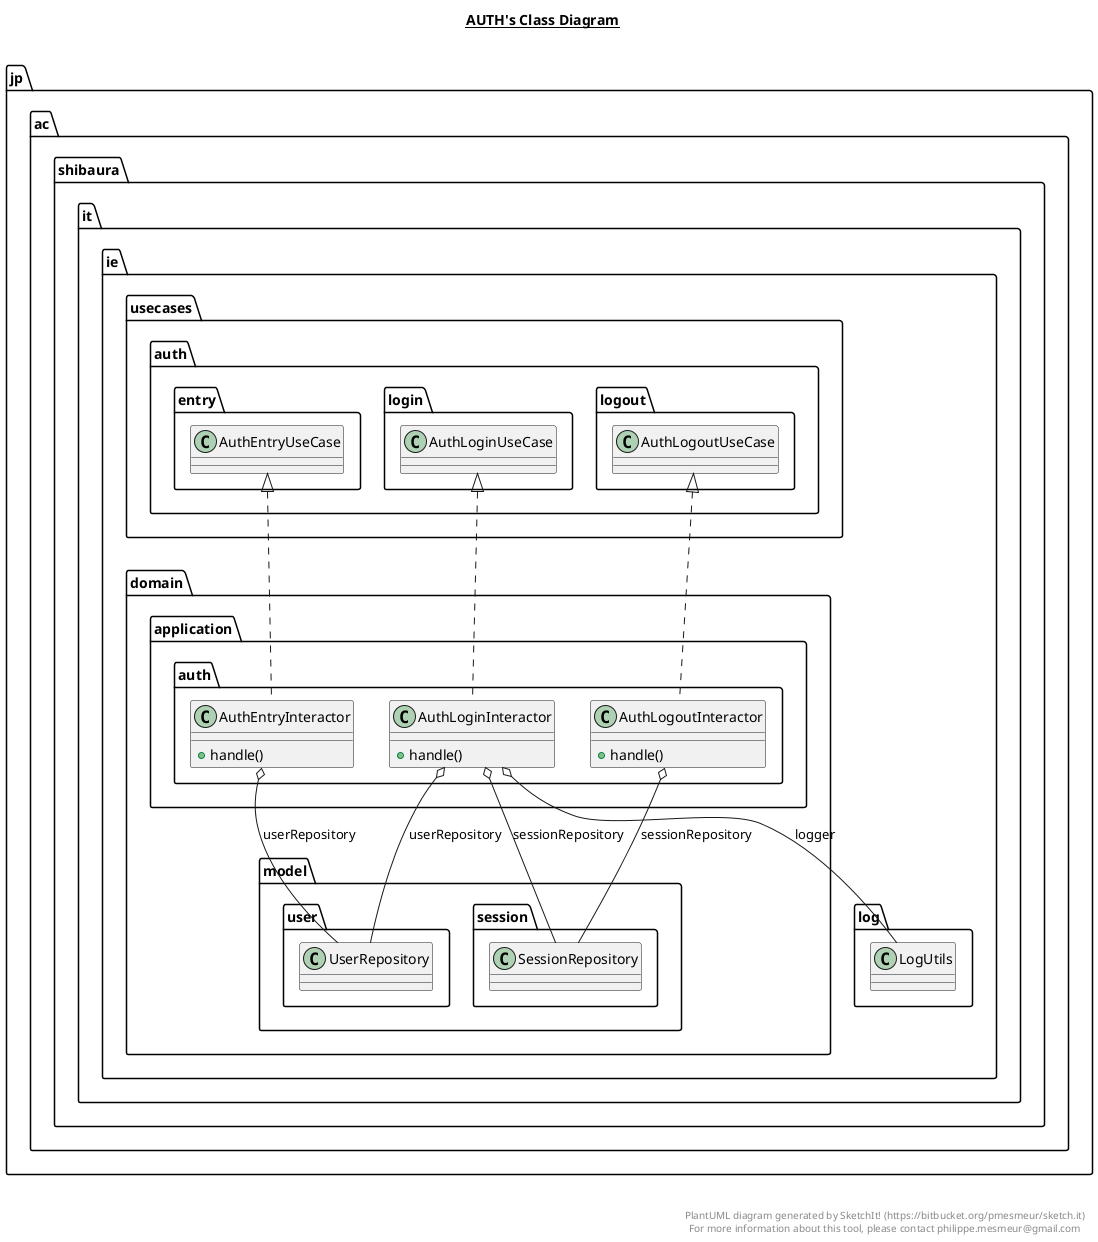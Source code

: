 @startuml

title __AUTH's Class Diagram__\n

  namespace jp.ac.shibaura.it.ie {
    namespace domain.application.auth {
      class jp.ac.shibaura.it.ie.domain.application.auth.AuthEntryInteractor {
          + handle()
      }
    }
  }
  

  namespace jp.ac.shibaura.it.ie {
    namespace domain.application.auth {
      class jp.ac.shibaura.it.ie.domain.application.auth.AuthLoginInteractor {
          + handle()
      }
    }
  }
  

  namespace jp.ac.shibaura.it.ie {
    namespace domain.application.auth {
      class jp.ac.shibaura.it.ie.domain.application.auth.AuthLogoutInteractor {
          + handle()
      }
    }
  }
  

  jp.ac.shibaura.it.ie.domain.application.auth.AuthEntryInteractor .up.|> jp.ac.shibaura.it.ie.usecases.auth.entry.AuthEntryUseCase
  jp.ac.shibaura.it.ie.domain.application.auth.AuthEntryInteractor o-- jp.ac.shibaura.it.ie.domain.model.user.UserRepository : userRepository
  jp.ac.shibaura.it.ie.domain.application.auth.AuthLoginInteractor .up.|> jp.ac.shibaura.it.ie.usecases.auth.login.AuthLoginUseCase
  jp.ac.shibaura.it.ie.domain.application.auth.AuthLoginInteractor o-- jp.ac.shibaura.it.ie.log.LogUtils : logger
  jp.ac.shibaura.it.ie.domain.application.auth.AuthLoginInteractor o-- jp.ac.shibaura.it.ie.domain.model.session.SessionRepository : sessionRepository
  jp.ac.shibaura.it.ie.domain.application.auth.AuthLoginInteractor o-- jp.ac.shibaura.it.ie.domain.model.user.UserRepository : userRepository
  jp.ac.shibaura.it.ie.domain.application.auth.AuthLogoutInteractor .up.|> jp.ac.shibaura.it.ie.usecases.auth.logout.AuthLogoutUseCase
  jp.ac.shibaura.it.ie.domain.application.auth.AuthLogoutInteractor o-- jp.ac.shibaura.it.ie.domain.model.session.SessionRepository : sessionRepository


right footer


PlantUML diagram generated by SketchIt! (https://bitbucket.org/pmesmeur/sketch.it)
For more information about this tool, please contact philippe.mesmeur@gmail.com
endfooter

@enduml
